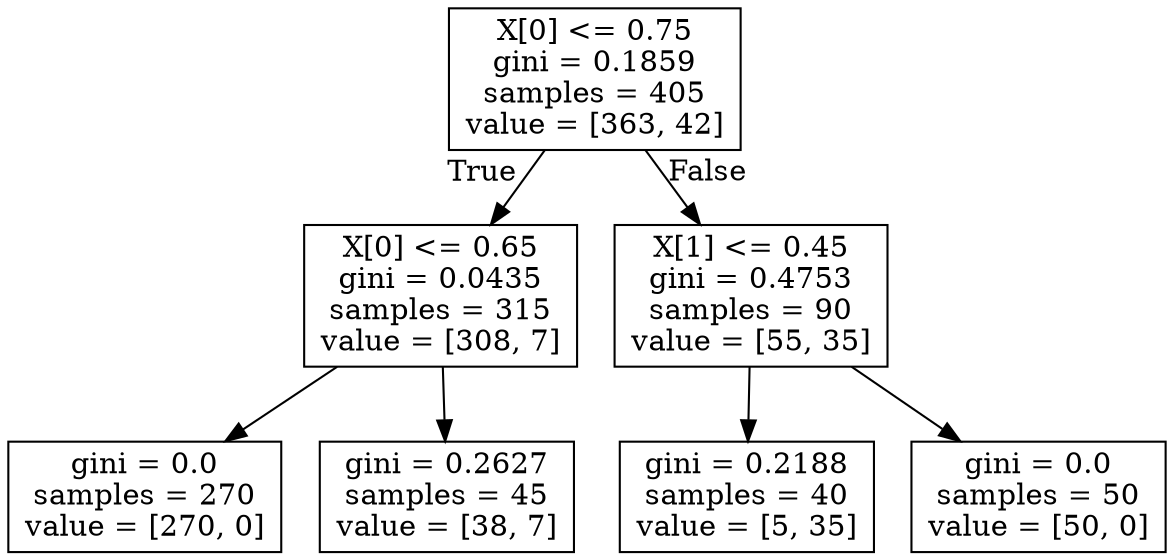 digraph Tree {
node [shape=box] ;
0 [label="X[0] <= 0.75\ngini = 0.1859\nsamples = 405\nvalue = [363, 42]"] ;
1 [label="X[0] <= 0.65\ngini = 0.0435\nsamples = 315\nvalue = [308, 7]"] ;
0 -> 1 [labeldistance=2.5, labelangle=45, headlabel="True"] ;
2 [label="gini = 0.0\nsamples = 270\nvalue = [270, 0]"] ;
1 -> 2 ;
3 [label="gini = 0.2627\nsamples = 45\nvalue = [38, 7]"] ;
1 -> 3 ;
4 [label="X[1] <= 0.45\ngini = 0.4753\nsamples = 90\nvalue = [55, 35]"] ;
0 -> 4 [labeldistance=2.5, labelangle=-45, headlabel="False"] ;
5 [label="gini = 0.2188\nsamples = 40\nvalue = [5, 35]"] ;
4 -> 5 ;
6 [label="gini = 0.0\nsamples = 50\nvalue = [50, 0]"] ;
4 -> 6 ;
}
